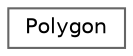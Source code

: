 digraph "Graphical Class Hierarchy"
{
 // LATEX_PDF_SIZE
  bgcolor="transparent";
  edge [fontname=Helvetica,fontsize=10,labelfontname=Helvetica,labelfontsize=10];
  node [fontname=Helvetica,fontsize=10,shape=box,height=0.2,width=0.4];
  rankdir="LR";
  Node0 [label="Polygon",height=0.2,width=0.4,color="grey40", fillcolor="white", style="filled",URL="$d4/dd7/struct_polygon.html",tooltip=" "];
}
